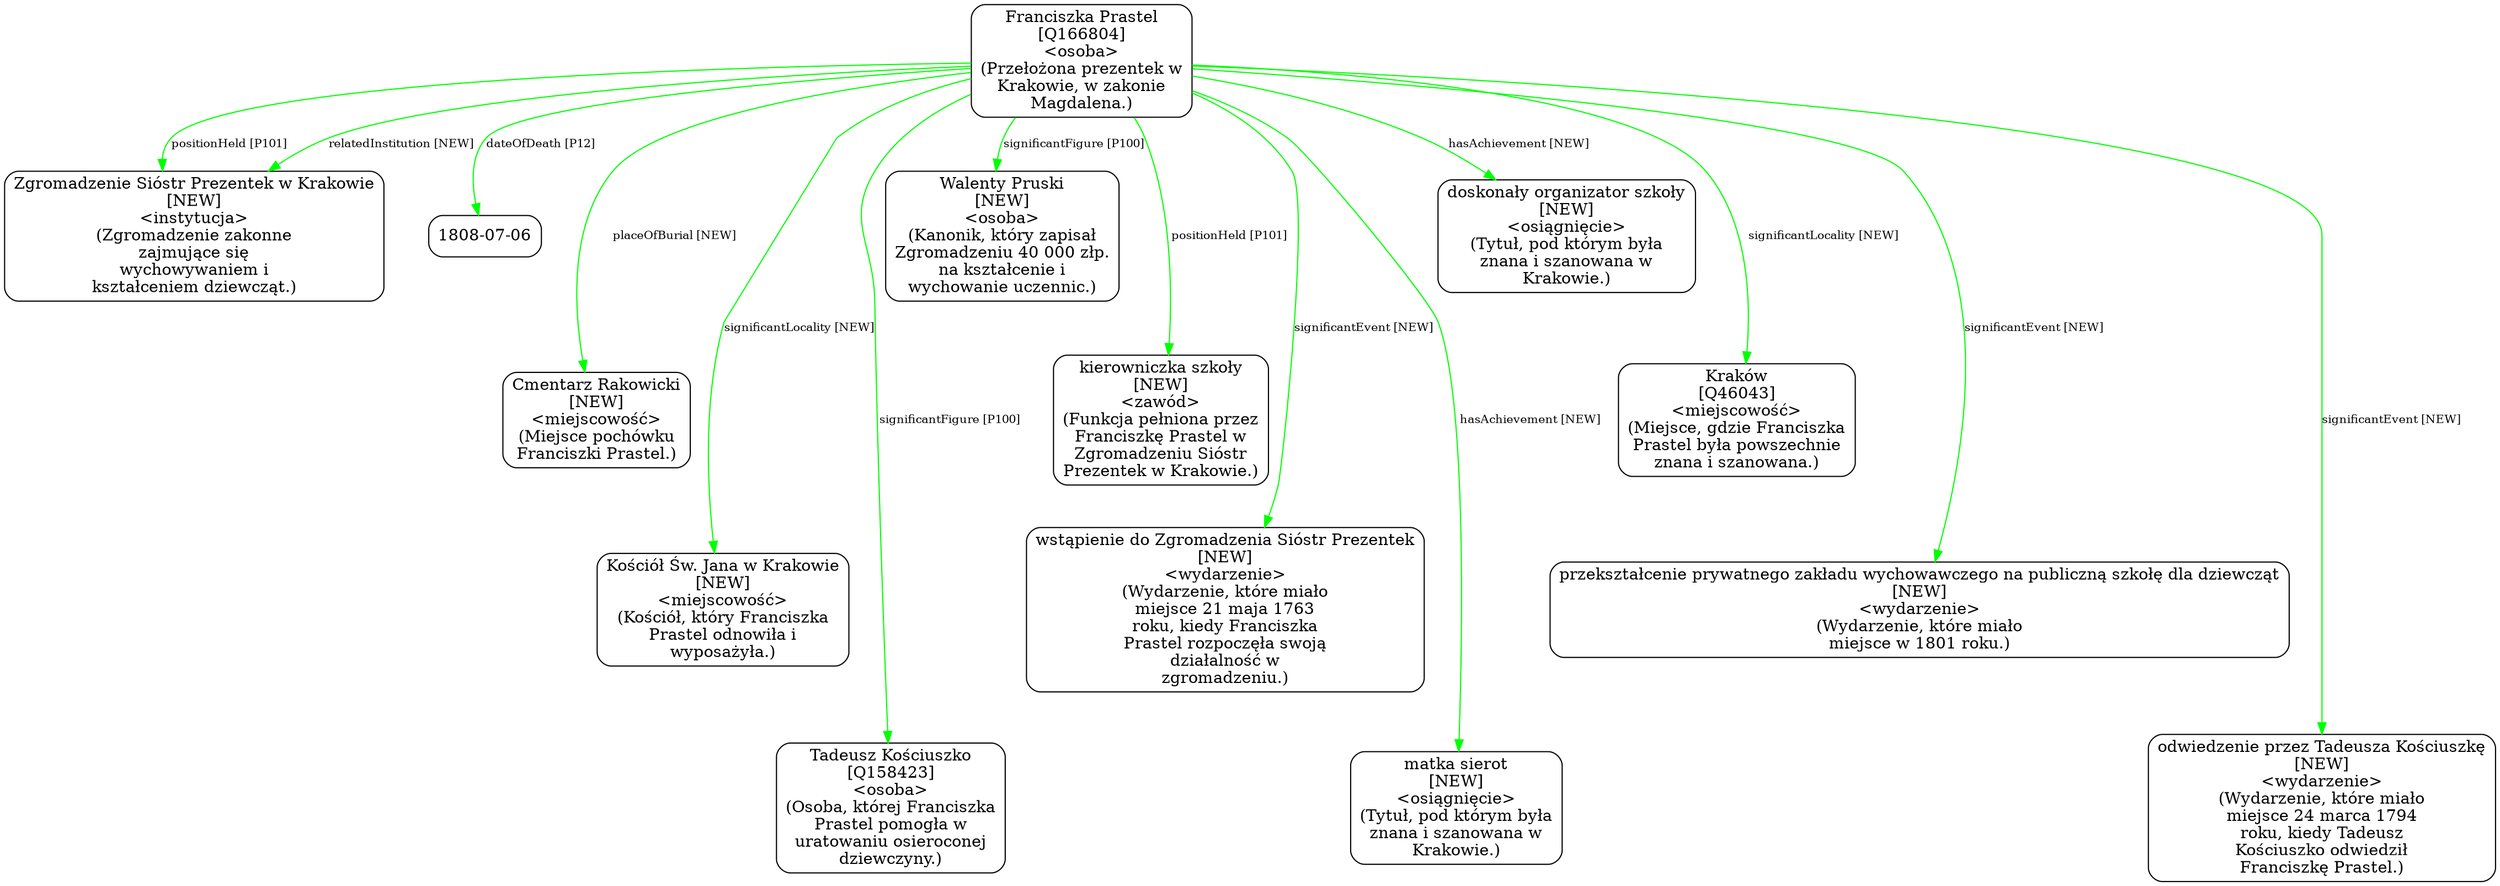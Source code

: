 digraph {
	node [shape=box,
		style=rounded
	];
	edge [fontsize=10];
	"Franciszka Prastel
[Q166804]
<osoba>
(Przełożona prezentek w
Krakowie, w zakonie
Magdalena.)"	[color=black,
		label="Franciszka Prastel
[Q166804]
<osoba>
(Przełożona prezentek w
Krakowie, w zakonie
Magdalena.)"];
	"Franciszka Prastel
[Q166804]
<osoba>
(Przełożona prezentek w
Krakowie, w zakonie
Magdalena.)" -> "Zgromadzenie Sióstr Prezentek w Krakowie
[NEW]
<instytucja>
(Zgromadzenie zakonne
zajmujące się
wychowywaniem i
kształceniem \
dziewcząt.)"	[color=green,
		label="positionHeld [P101]"];
	"Franciszka Prastel
[Q166804]
<osoba>
(Przełożona prezentek w
Krakowie, w zakonie
Magdalena.)" -> "Zgromadzenie Sióstr Prezentek w Krakowie
[NEW]
<instytucja>
(Zgromadzenie zakonne
zajmujące się
wychowywaniem i
kształceniem \
dziewcząt.)"	[color=green,
		label="relatedInstitution [NEW]"];
	"Franciszka Prastel
[Q166804]
<osoba>
(Przełożona prezentek w
Krakowie, w zakonie
Magdalena.)" -> "1808-07-06"	[color=green,
		label="dateOfDeath [P12]",
		minlen=1];
	"Franciszka Prastel
[Q166804]
<osoba>
(Przełożona prezentek w
Krakowie, w zakonie
Magdalena.)" -> "Cmentarz Rakowicki
[NEW]
<miejscowość>
(Miejsce pochówku
Franciszki Prastel.)"	[color=green,
		label="placeOfBurial [NEW]",
		minlen=2];
	"Franciszka Prastel
[Q166804]
<osoba>
(Przełożona prezentek w
Krakowie, w zakonie
Magdalena.)" -> "Kościół Św. Jana w Krakowie
[NEW]
<miejscowość>
(Kościół, który Franciszka
Prastel odnowiła i
wyposażyła.)"	[color=green,
		label="significantLocality [NEW]",
		minlen=3];
	"Franciszka Prastel
[Q166804]
<osoba>
(Przełożona prezentek w
Krakowie, w zakonie
Magdalena.)" -> "Tadeusz Kościuszko
[Q158423]
<osoba>
(Osoba, której Franciszka
Prastel pomogła w
uratowaniu osieroconej
dziewczyny.)"	[color=green,
		label="significantFigure [P100]",
		minlen=4];
	"Franciszka Prastel
[Q166804]
<osoba>
(Przełożona prezentek w
Krakowie, w zakonie
Magdalena.)" -> "Walenty Pruski
[NEW]
<osoba>
(Kanonik, który zapisał
Zgromadzeniu 40 000 złp.
na kształcenie i
wychowanie uczennic.)"	[color=green,
		label="significantFigure [P100]",
		minlen=1];
	"Franciszka Prastel
[Q166804]
<osoba>
(Przełożona prezentek w
Krakowie, w zakonie
Magdalena.)" -> "kierowniczka szkoły
[NEW]
<zawód>
(Funkcja pełniona przez
Franciszkę Prastel w
Zgromadzeniu Sióstr
Prezentek w Krakowie.)"	[color=green,
		label="positionHeld [P101]",
		minlen=2];
	"Franciszka Prastel
[Q166804]
<osoba>
(Przełożona prezentek w
Krakowie, w zakonie
Magdalena.)" -> "wstąpienie do Zgromadzenia Sióstr Prezentek
[NEW]
<wydarzenie>
(Wydarzenie, które miało
miejsce 21 maja 1763
roku, kiedy Franciszka
\
Prastel rozpoczęła swoją
działalność w
zgromadzeniu.)"	[color=green,
		label="significantEvent [NEW]",
		minlen=3];
	"Franciszka Prastel
[Q166804]
<osoba>
(Przełożona prezentek w
Krakowie, w zakonie
Magdalena.)" -> "matka sierot
[NEW]
<osiągnięcie>
(Tytuł, pod którym była
znana i szanowana w
Krakowie.)"	[color=green,
		label="hasAchievement [NEW]",
		minlen=4];
	"Franciszka Prastel
[Q166804]
<osoba>
(Przełożona prezentek w
Krakowie, w zakonie
Magdalena.)" -> "doskonały organizator szkoły
[NEW]
<osiągnięcie>
(Tytuł, pod którym była
znana i szanowana w
Krakowie.)"	[color=green,
		label="hasAchievement [NEW]",
		minlen=1];
	"Franciszka Prastel
[Q166804]
<osoba>
(Przełożona prezentek w
Krakowie, w zakonie
Magdalena.)" -> "Kraków
[Q46043]
<miejscowość>
(Miejsce, gdzie Franciszka
Prastel była powszechnie
znana i szanowana.)"	[color=green,
		label="significantLocality [NEW]",
		minlen=2];
	"Franciszka Prastel
[Q166804]
<osoba>
(Przełożona prezentek w
Krakowie, w zakonie
Magdalena.)" -> "przekształcenie prywatnego zakładu wychowawczego na publiczną szkołę dla dziewcząt
[NEW]
<wydarzenie>
(Wydarzenie, które \
miało
miejsce w 1801 roku.)"	[color=green,
		label="significantEvent [NEW]",
		minlen=3];
	"Franciszka Prastel
[Q166804]
<osoba>
(Przełożona prezentek w
Krakowie, w zakonie
Magdalena.)" -> "odwiedzenie przez Tadeusza Kościuszkę
[NEW]
<wydarzenie>
(Wydarzenie, które miało
miejsce 24 marca 1794
roku, kiedy Tadeusz
\
Kościuszko odwiedził
Franciszkę Prastel.)"	[color=green,
		label="significantEvent [NEW]",
		minlen=4];
}
